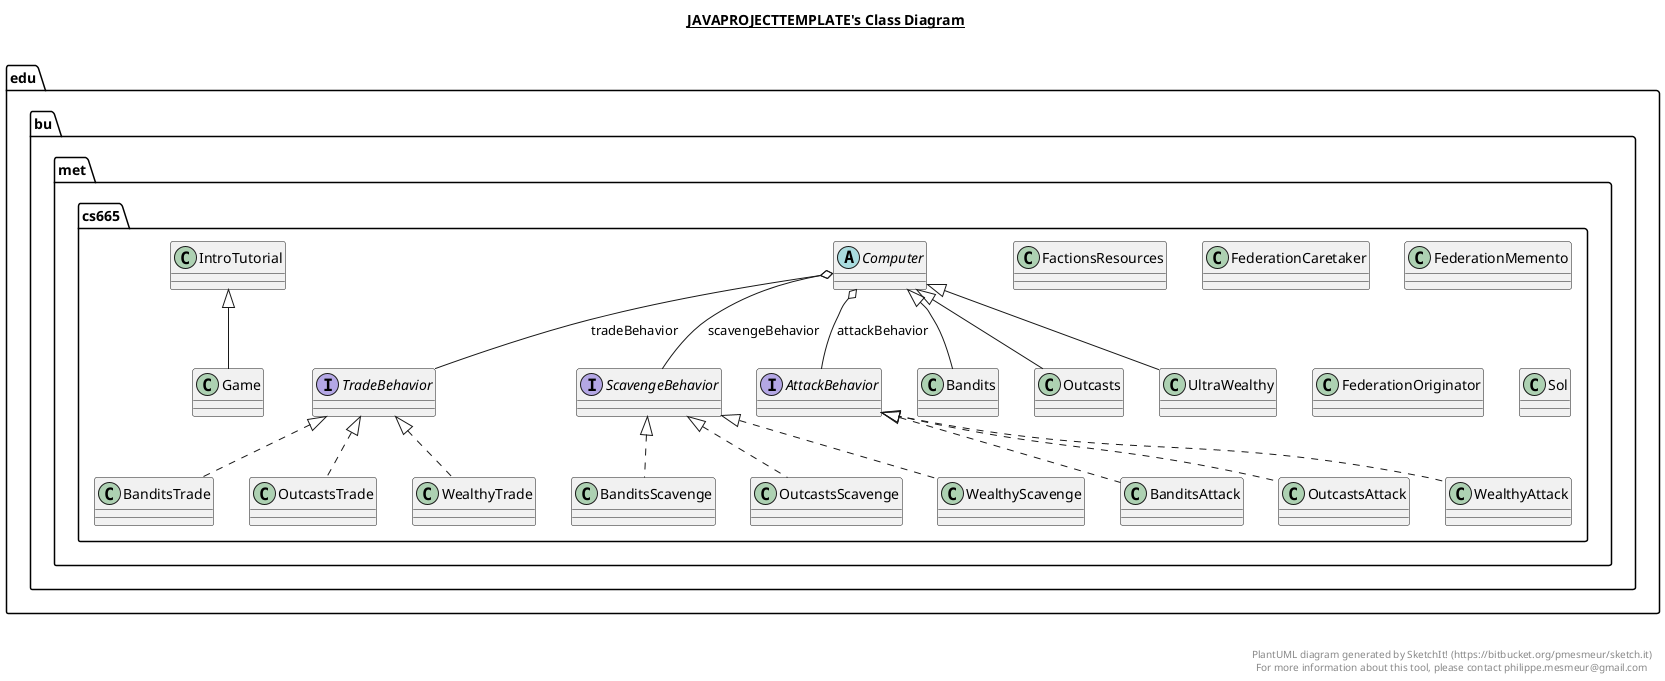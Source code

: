 @startuml

title __JAVAPROJECTTEMPLATE's Class Diagram__\n

  namespace edu.bu.met.cs665 {
    interface edu.bu.met.cs665.AttackBehavior {
    }
  }
  

  namespace edu.bu.met.cs665 {
    class edu.bu.met.cs665.Bandits {
    }
  }
  

  namespace edu.bu.met.cs665 {
    class edu.bu.met.cs665.BanditsAttack {
    }
  }
  

  namespace edu.bu.met.cs665 {
    class edu.bu.met.cs665.BanditsScavenge {
    }
  }
  

  namespace edu.bu.met.cs665 {
    class edu.bu.met.cs665.BanditsTrade {
    }
  }
  

  namespace edu.bu.met.cs665 {
    abstract class edu.bu.met.cs665.Computer {
    }
  }
  

  namespace edu.bu.met.cs665 {
    class edu.bu.met.cs665.FactionsResources {
    }
  }
  

  namespace edu.bu.met.cs665 {
    class edu.bu.met.cs665.FederationCaretaker {
    }
  }
  

  namespace edu.bu.met.cs665 {
    class edu.bu.met.cs665.FederationMemento {
    }
  }
  

  namespace edu.bu.met.cs665 {
    class edu.bu.met.cs665.FederationOriginator {
    }
  }
  

  namespace edu.bu.met.cs665 {
    class edu.bu.met.cs665.Game {
    }
  }
  

  namespace edu.bu.met.cs665 {
    class edu.bu.met.cs665.IntroTutorial {
    }
  }
  

  namespace edu.bu.met.cs665 {
    class edu.bu.met.cs665.Outcasts {
    }
  }
  

  namespace edu.bu.met.cs665 {
    class edu.bu.met.cs665.OutcastsAttack {
    }
  }
  

  namespace edu.bu.met.cs665 {
    class edu.bu.met.cs665.OutcastsScavenge {
    }
  }
  

  namespace edu.bu.met.cs665 {
    class edu.bu.met.cs665.OutcastsTrade {
    }
  }
  

  namespace edu.bu.met.cs665 {
    interface edu.bu.met.cs665.ScavengeBehavior {
    }
  }
  

  namespace edu.bu.met.cs665 {
    class edu.bu.met.cs665.Sol {
    }
  }
  

  namespace edu.bu.met.cs665 {
    interface edu.bu.met.cs665.TradeBehavior {
    }
  }
  

  namespace edu.bu.met.cs665 {
    class edu.bu.met.cs665.UltraWealthy {
    }
  }
  

  namespace edu.bu.met.cs665 {
    class edu.bu.met.cs665.WealthyAttack {
    }
  }
  

  namespace edu.bu.met.cs665 {
    class edu.bu.met.cs665.WealthyScavenge {
    }
  }
  

  namespace edu.bu.met.cs665 {
    class edu.bu.met.cs665.WealthyTrade {
    }
  }
  

  edu.bu.met.cs665.Bandits -up-|> edu.bu.met.cs665.Computer
  edu.bu.met.cs665.BanditsAttack .up.|> edu.bu.met.cs665.AttackBehavior
  edu.bu.met.cs665.BanditsScavenge .up.|> edu.bu.met.cs665.ScavengeBehavior
  edu.bu.met.cs665.BanditsTrade .up.|> edu.bu.met.cs665.TradeBehavior
  edu.bu.met.cs665.Computer o-- edu.bu.met.cs665.AttackBehavior : attackBehavior
  edu.bu.met.cs665.Computer o-- edu.bu.met.cs665.ScavengeBehavior : scavengeBehavior
  edu.bu.met.cs665.Computer o-- edu.bu.met.cs665.TradeBehavior : tradeBehavior
  edu.bu.met.cs665.Game -up-|> edu.bu.met.cs665.IntroTutorial
  edu.bu.met.cs665.Outcasts -up-|> edu.bu.met.cs665.Computer
  edu.bu.met.cs665.OutcastsAttack .up.|> edu.bu.met.cs665.AttackBehavior
  edu.bu.met.cs665.OutcastsScavenge .up.|> edu.bu.met.cs665.ScavengeBehavior
  edu.bu.met.cs665.OutcastsTrade .up.|> edu.bu.met.cs665.TradeBehavior
  edu.bu.met.cs665.UltraWealthy -up-|> edu.bu.met.cs665.Computer
  edu.bu.met.cs665.WealthyAttack .up.|> edu.bu.met.cs665.AttackBehavior
  edu.bu.met.cs665.WealthyScavenge .up.|> edu.bu.met.cs665.ScavengeBehavior
  edu.bu.met.cs665.WealthyTrade .up.|> edu.bu.met.cs665.TradeBehavior


right footer


PlantUML diagram generated by SketchIt! (https://bitbucket.org/pmesmeur/sketch.it)
For more information about this tool, please contact philippe.mesmeur@gmail.com
endfooter

@enduml

